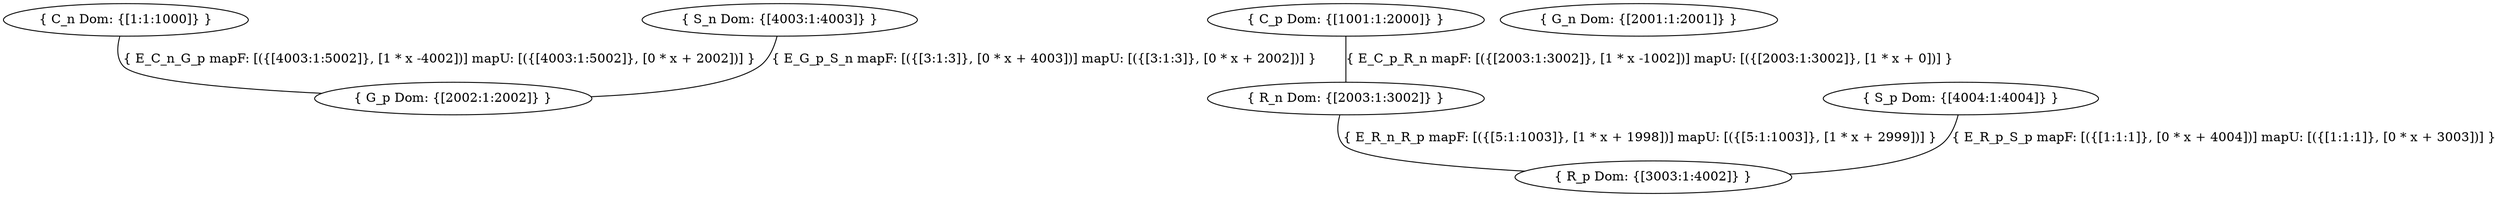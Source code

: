 digraph G{
    ratio="fill"
    node[shape="ellipse"]
    C_n [label="{ C_n Dom: {[1:1:1000]} }"]
    C_p [label="{ C_p Dom: {[1001:1:2000]} }"]
    G_n [label="{ G_n Dom: {[2001:1:2001]} }"]
    G_p [label="{ G_p Dom: {[2002:1:2002]} }"]
    R_n [label="{ R_n Dom: {[2003:1:3002]} }"]
    R_p [label="{ R_p Dom: {[3003:1:4002]} }"]
    S_n [label="{ S_n Dom: {[4003:1:4003]} }"]
    S_p [label="{ S_p Dom: {[4004:1:4004]} }"]
    
S_p -> R_p [label="{ E_R_p_S_p mapF: [({[1:1:1]}, [0 * x + 4004])] mapU: [({[1:1:1]}, [0 * x + 3003])] }", arrowhead="none"]
    S_n -> G_p [label="{ E_G_p_S_n mapF: [({[3:1:3]}, [0 * x + 4003])] mapU: [({[3:1:3]}, [0 * x + 2002])] }", arrowhead="none"]
    R_n -> R_p [label="{ E_R_n_R_p mapF: [({[5:1:1003]}, [1 * x + 1998])] mapU: [({[5:1:1003]}, [1 * x + 2999])] }", arrowhead="none"]
    C_p -> R_n [label="{ E_C_p_R_n mapF: [({[2003:1:3002]}, [1 * x -1002])] mapU: [({[2003:1:3002]}, [1 * x + 0])] }", arrowhead="none"]
    C_n -> G_p [label="{ E_C_n_G_p mapF: [({[4003:1:5002]}, [1 * x -4002])] mapU: [({[4003:1:5002]}, [0 * x + 2002])] }", arrowhead="none"]
    
}
